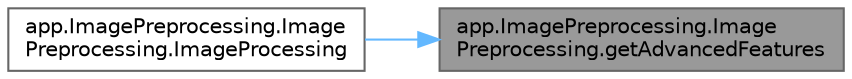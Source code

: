 digraph "app.ImagePreprocessing.ImagePreprocessing.getAdvancedFeatures"
{
 // LATEX_PDF_SIZE
  bgcolor="transparent";
  edge [fontname=Helvetica,fontsize=10,labelfontname=Helvetica,labelfontsize=10];
  node [fontname=Helvetica,fontsize=10,shape=box,height=0.2,width=0.4];
  rankdir="RL";
  Node1 [id="Node000001",label="app.ImagePreprocessing.Image\lPreprocessing.getAdvancedFeatures",height=0.2,width=0.4,color="gray40", fillcolor="grey60", style="filled", fontcolor="black",tooltip=" "];
  Node1 -> Node2 [id="edge1_Node000001_Node000002",dir="back",color="steelblue1",style="solid",tooltip=" "];
  Node2 [id="Node000002",label="app.ImagePreprocessing.Image\lPreprocessing.ImageProcessing",height=0.2,width=0.4,color="grey40", fillcolor="white", style="filled",URL="$classapp_1_1_image_preprocessing_1_1_image_preprocessing.html#ac639adc444233ac749e59e408ea760ce",tooltip=" "];
}
